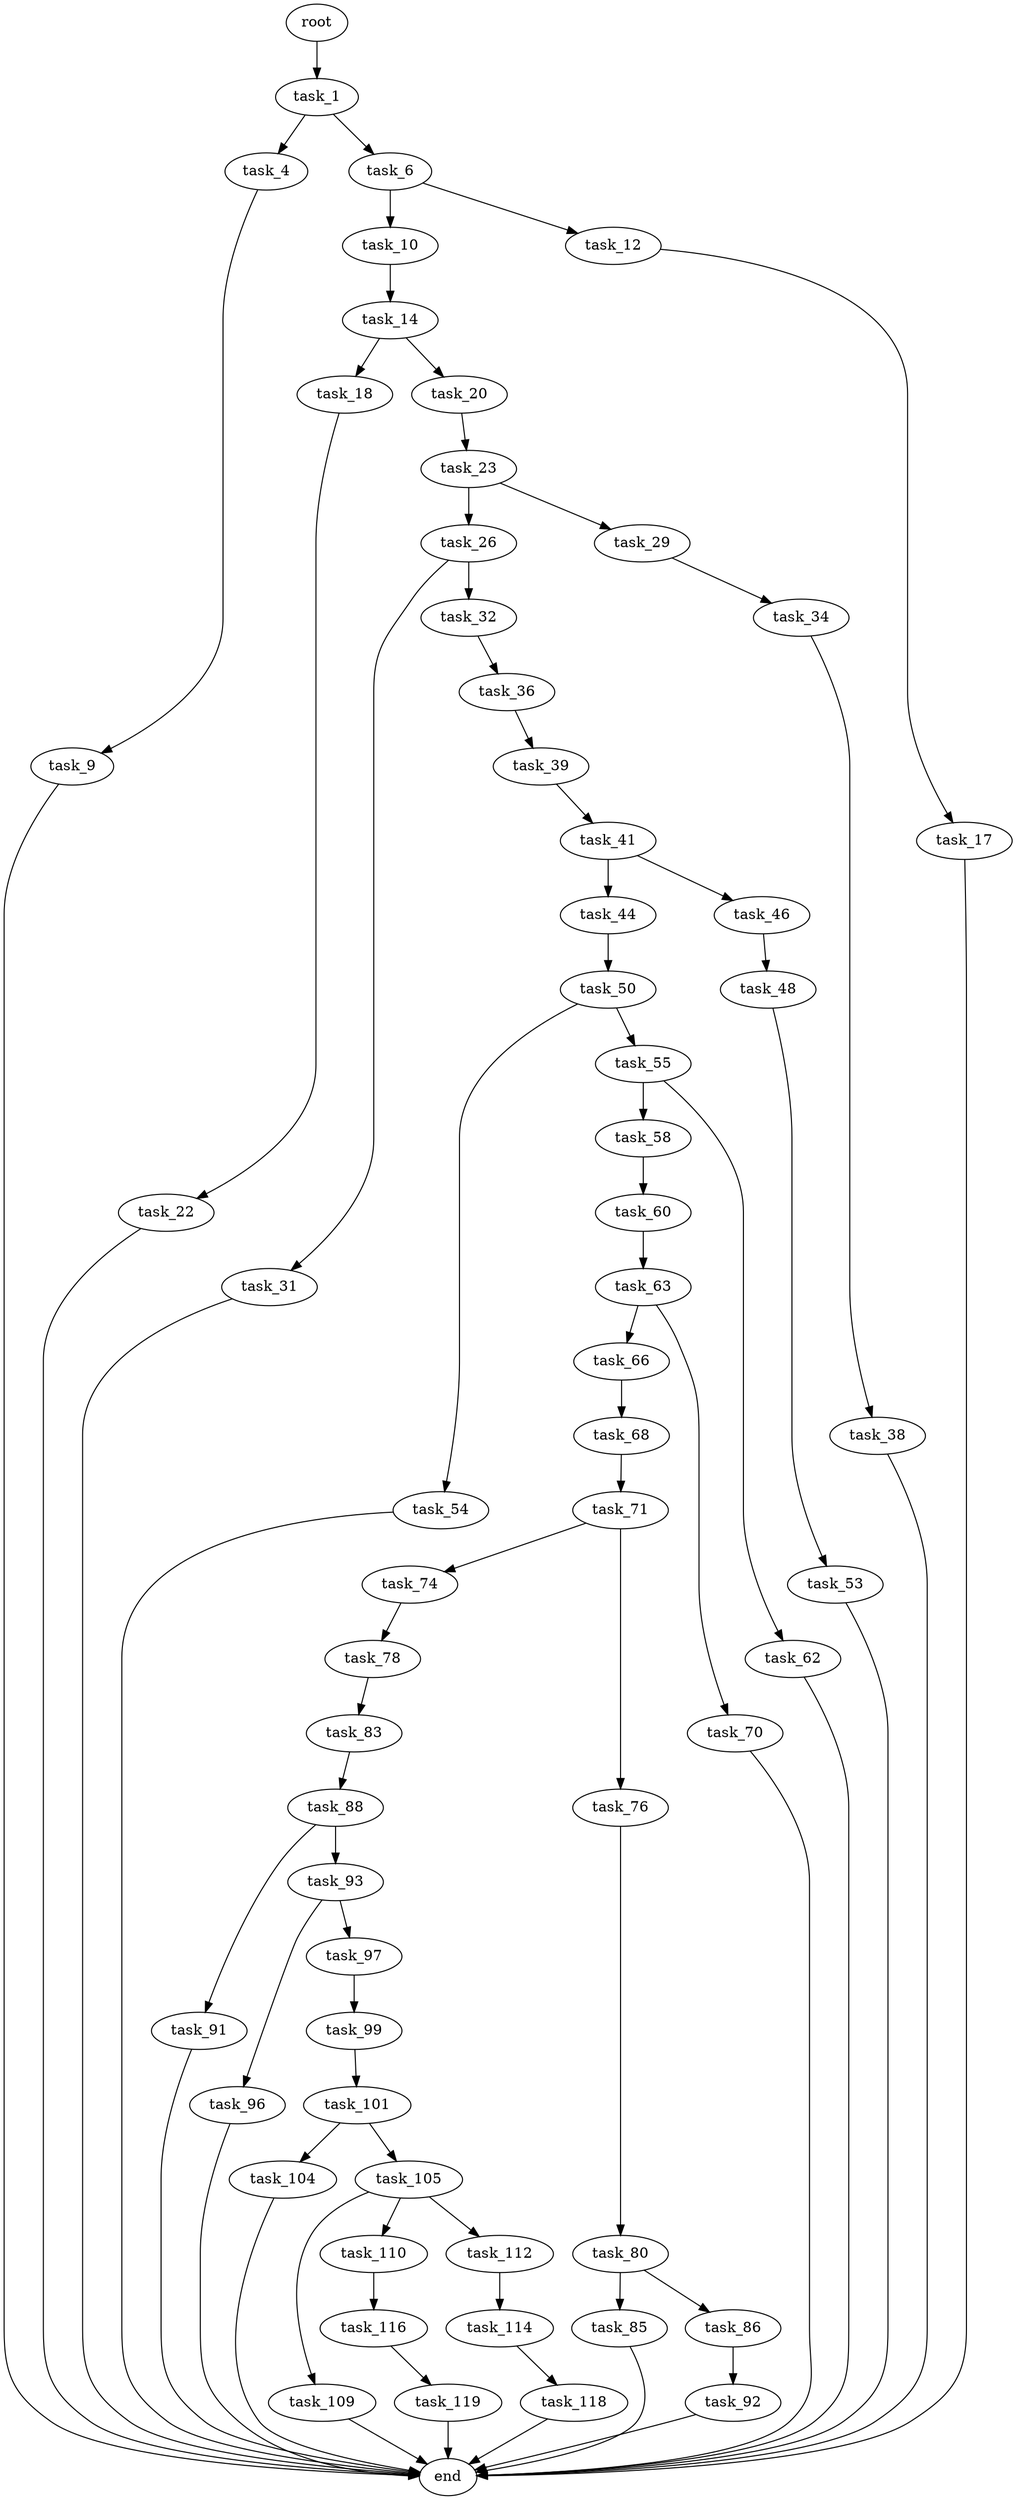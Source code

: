 digraph G {
  root [size="0.000000"];
  task_1 [size="28991029248.000000"];
  task_4 [size="231928233984.000000"];
  task_6 [size="368293445632.000000"];
  task_9 [size="2017308502.000000"];
  task_10 [size="5306593972.000000"];
  task_12 [size="22102702094.000000"];
  task_14 [size="1073741824000.000000"];
  task_17 [size="25767296992.000000"];
  task_18 [size="240598929892.000000"];
  task_20 [size="64108541507.000000"];
  task_22 [size="51915600213.000000"];
  task_23 [size="231928233984.000000"];
  task_26 [size="134217728000.000000"];
  task_29 [size="64023634659.000000"];
  task_31 [size="1113923844.000000"];
  task_32 [size="12453058569.000000"];
  task_34 [size="270887468758.000000"];
  task_36 [size="1073741824000.000000"];
  task_38 [size="8589934592.000000"];
  task_39 [size="12615751234.000000"];
  task_41 [size="134217728000.000000"];
  task_44 [size="1023646398436.000000"];
  task_46 [size="3691978754.000000"];
  task_48 [size="28991029248.000000"];
  task_50 [size="232882229730.000000"];
  task_53 [size="240073138472.000000"];
  task_54 [size="4407464036.000000"];
  task_55 [size="344160343385.000000"];
  task_58 [size="332261377966.000000"];
  task_60 [size="170316815199.000000"];
  task_62 [size="39527015224.000000"];
  task_63 [size="68719476736.000000"];
  task_66 [size="231928233984.000000"];
  task_68 [size="19237962295.000000"];
  task_70 [size="134217728000.000000"];
  task_71 [size="376862103050.000000"];
  task_74 [size="503246388607.000000"];
  task_76 [size="3275636378.000000"];
  task_78 [size="549755813888.000000"];
  task_80 [size="281073189281.000000"];
  task_83 [size="10212154950.000000"];
  task_85 [size="7277203756.000000"];
  task_86 [size="6368227821.000000"];
  task_88 [size="17944448672.000000"];
  task_91 [size="231928233984.000000"];
  task_92 [size="134217728000.000000"];
  task_93 [size="8589934592.000000"];
  task_96 [size="28991029248.000000"];
  task_97 [size="491133318049.000000"];
  task_99 [size="212425450893.000000"];
  task_101 [size="29612956037.000000"];
  task_104 [size="14401428366.000000"];
  task_105 [size="10744610831.000000"];
  task_109 [size="1104423263.000000"];
  task_110 [size="16480978486.000000"];
  task_112 [size="53019769345.000000"];
  task_114 [size="231928233984.000000"];
  task_116 [size="1073741824000.000000"];
  task_118 [size="461640054533.000000"];
  task_119 [size="1073741824000.000000"];
  end [size="0.000000"];

  root -> task_1 [size="1.000000"];
  task_1 -> task_4 [size="75497472.000000"];
  task_1 -> task_6 [size="75497472.000000"];
  task_4 -> task_9 [size="301989888.000000"];
  task_6 -> task_10 [size="411041792.000000"];
  task_6 -> task_12 [size="411041792.000000"];
  task_9 -> end [size="1.000000"];
  task_10 -> task_14 [size="134217728.000000"];
  task_12 -> task_17 [size="679477248.000000"];
  task_14 -> task_18 [size="838860800.000000"];
  task_14 -> task_20 [size="838860800.000000"];
  task_17 -> end [size="1.000000"];
  task_18 -> task_22 [size="411041792.000000"];
  task_20 -> task_23 [size="75497472.000000"];
  task_22 -> end [size="1.000000"];
  task_23 -> task_26 [size="301989888.000000"];
  task_23 -> task_29 [size="301989888.000000"];
  task_26 -> task_31 [size="209715200.000000"];
  task_26 -> task_32 [size="209715200.000000"];
  task_29 -> task_34 [size="75497472.000000"];
  task_31 -> end [size="1.000000"];
  task_32 -> task_36 [size="679477248.000000"];
  task_34 -> task_38 [size="838860800.000000"];
  task_36 -> task_39 [size="838860800.000000"];
  task_38 -> end [size="1.000000"];
  task_39 -> task_41 [size="301989888.000000"];
  task_41 -> task_44 [size="209715200.000000"];
  task_41 -> task_46 [size="209715200.000000"];
  task_44 -> task_50 [size="838860800.000000"];
  task_46 -> task_48 [size="209715200.000000"];
  task_48 -> task_53 [size="75497472.000000"];
  task_50 -> task_54 [size="411041792.000000"];
  task_50 -> task_55 [size="411041792.000000"];
  task_53 -> end [size="1.000000"];
  task_54 -> end [size="1.000000"];
  task_55 -> task_58 [size="301989888.000000"];
  task_55 -> task_62 [size="301989888.000000"];
  task_58 -> task_60 [size="679477248.000000"];
  task_60 -> task_63 [size="134217728.000000"];
  task_62 -> end [size="1.000000"];
  task_63 -> task_66 [size="134217728.000000"];
  task_63 -> task_70 [size="134217728.000000"];
  task_66 -> task_68 [size="301989888.000000"];
  task_68 -> task_71 [size="411041792.000000"];
  task_70 -> end [size="1.000000"];
  task_71 -> task_74 [size="838860800.000000"];
  task_71 -> task_76 [size="838860800.000000"];
  task_74 -> task_78 [size="536870912.000000"];
  task_76 -> task_80 [size="301989888.000000"];
  task_78 -> task_83 [size="536870912.000000"];
  task_80 -> task_85 [size="679477248.000000"];
  task_80 -> task_86 [size="679477248.000000"];
  task_83 -> task_88 [size="411041792.000000"];
  task_85 -> end [size="1.000000"];
  task_86 -> task_92 [size="209715200.000000"];
  task_88 -> task_91 [size="536870912.000000"];
  task_88 -> task_93 [size="536870912.000000"];
  task_91 -> end [size="1.000000"];
  task_92 -> end [size="1.000000"];
  task_93 -> task_96 [size="33554432.000000"];
  task_93 -> task_97 [size="33554432.000000"];
  task_96 -> end [size="1.000000"];
  task_97 -> task_99 [size="838860800.000000"];
  task_99 -> task_101 [size="536870912.000000"];
  task_101 -> task_104 [size="33554432.000000"];
  task_101 -> task_105 [size="33554432.000000"];
  task_104 -> end [size="1.000000"];
  task_105 -> task_109 [size="411041792.000000"];
  task_105 -> task_110 [size="411041792.000000"];
  task_105 -> task_112 [size="411041792.000000"];
  task_109 -> end [size="1.000000"];
  task_110 -> task_116 [size="838860800.000000"];
  task_112 -> task_114 [size="838860800.000000"];
  task_114 -> task_118 [size="301989888.000000"];
  task_116 -> task_119 [size="838860800.000000"];
  task_118 -> end [size="1.000000"];
  task_119 -> end [size="1.000000"];
}

